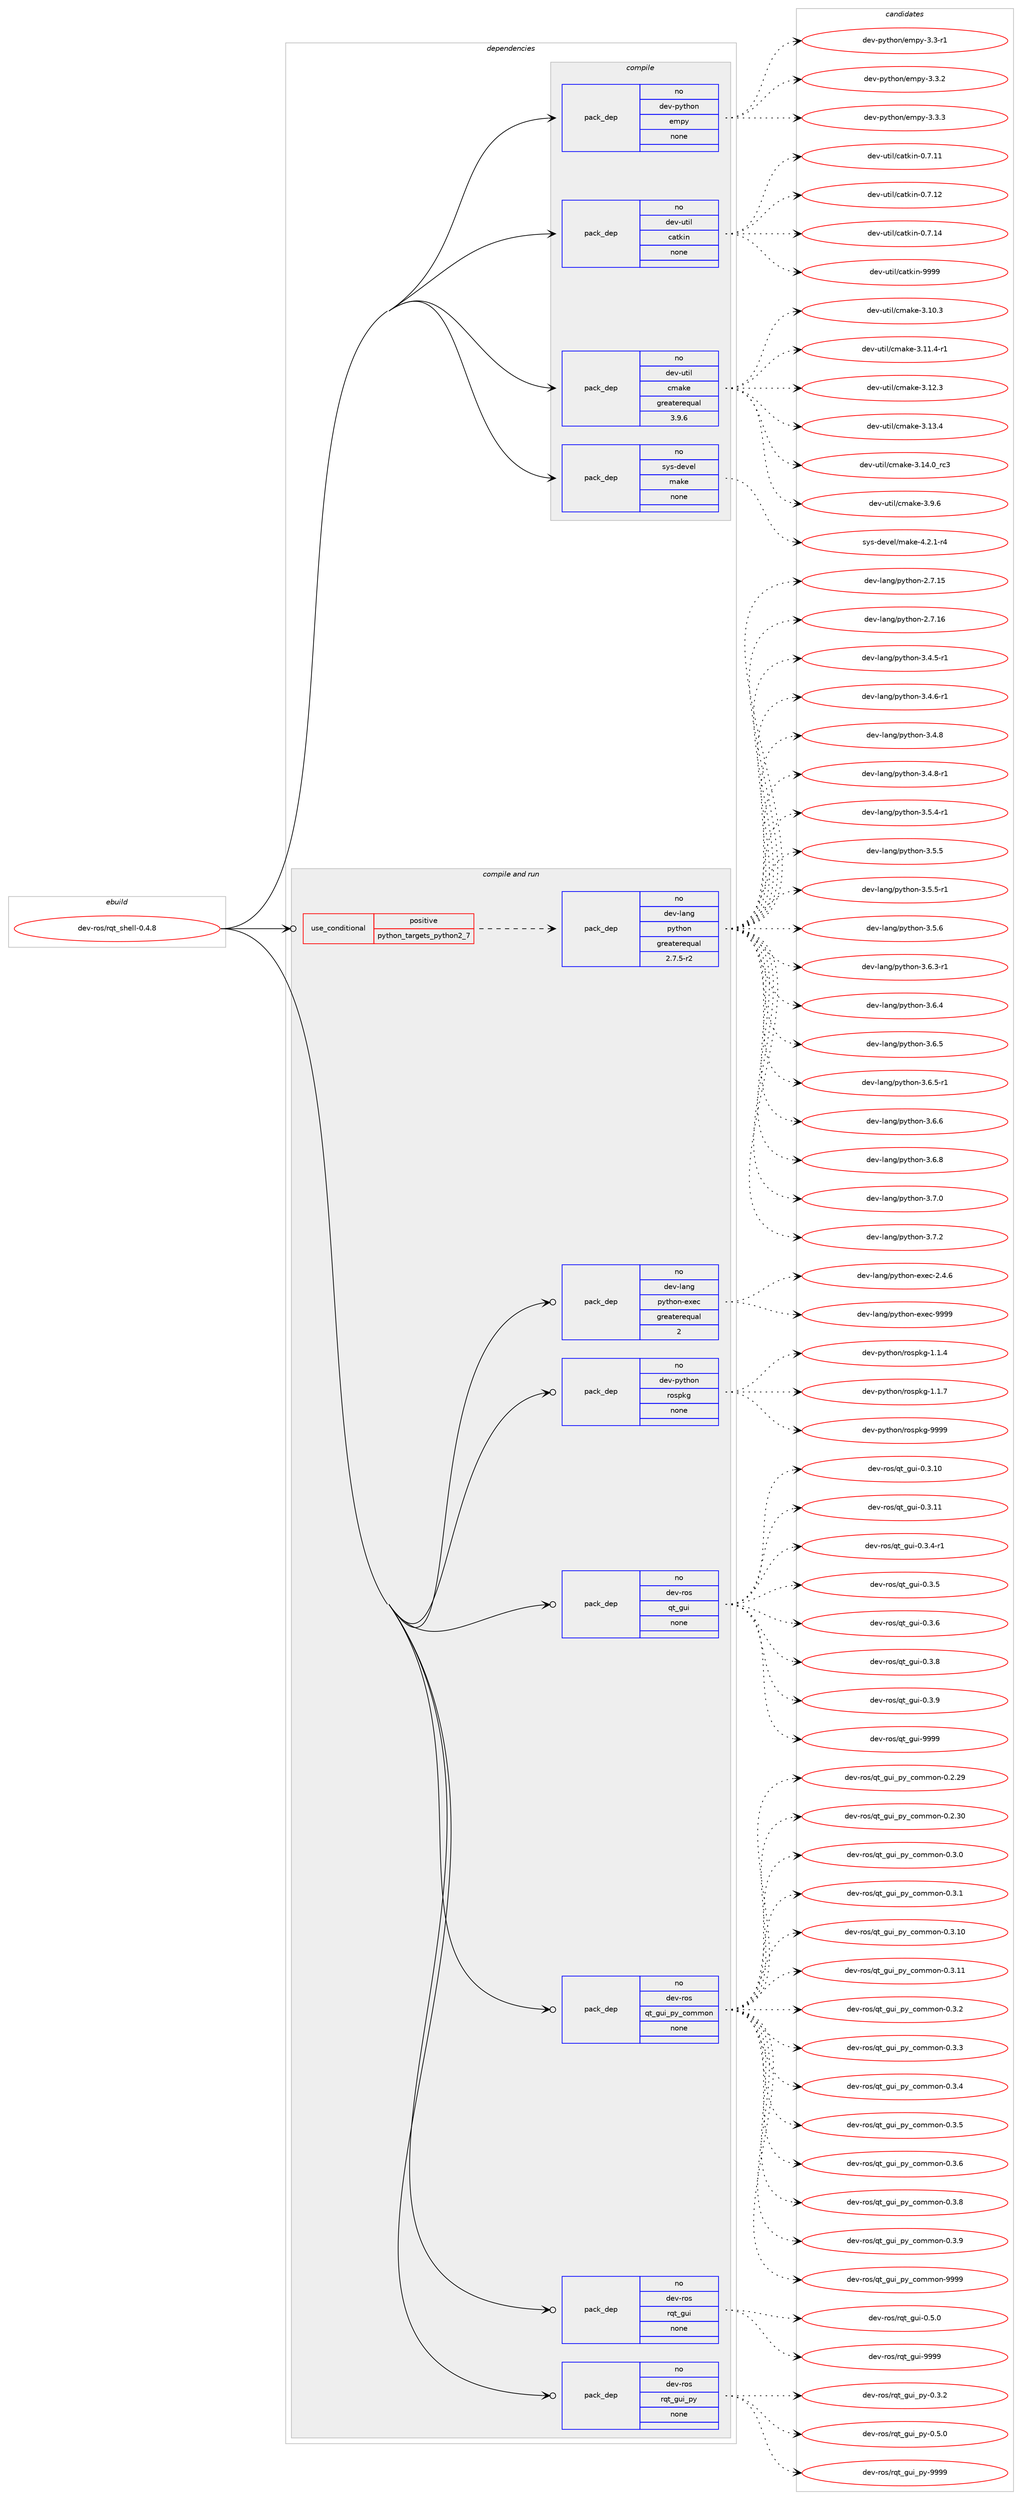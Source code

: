 digraph prolog {

# *************
# Graph options
# *************

newrank=true;
concentrate=true;
compound=true;
graph [rankdir=LR,fontname=Helvetica,fontsize=10,ranksep=1.5];#, ranksep=2.5, nodesep=0.2];
edge  [arrowhead=vee];
node  [fontname=Helvetica,fontsize=10];

# **********
# The ebuild
# **********

subgraph cluster_leftcol {
color=gray;
rank=same;
label=<<i>ebuild</i>>;
id [label="dev-ros/rqt_shell-0.4.8", color=red, width=4, href="../dev-ros/rqt_shell-0.4.8.svg"];
}

# ****************
# The dependencies
# ****************

subgraph cluster_midcol {
color=gray;
label=<<i>dependencies</i>>;
subgraph cluster_compile {
fillcolor="#eeeeee";
style=filled;
label=<<i>compile</i>>;
subgraph pack1056208 {
dependency1470152 [label=<<TABLE BORDER="0" CELLBORDER="1" CELLSPACING="0" CELLPADDING="4" WIDTH="220"><TR><TD ROWSPAN="6" CELLPADDING="30">pack_dep</TD></TR><TR><TD WIDTH="110">no</TD></TR><TR><TD>dev-python</TD></TR><TR><TD>empy</TD></TR><TR><TD>none</TD></TR><TR><TD></TD></TR></TABLE>>, shape=none, color=blue];
}
id:e -> dependency1470152:w [weight=20,style="solid",arrowhead="vee"];
subgraph pack1056209 {
dependency1470153 [label=<<TABLE BORDER="0" CELLBORDER="1" CELLSPACING="0" CELLPADDING="4" WIDTH="220"><TR><TD ROWSPAN="6" CELLPADDING="30">pack_dep</TD></TR><TR><TD WIDTH="110">no</TD></TR><TR><TD>dev-util</TD></TR><TR><TD>catkin</TD></TR><TR><TD>none</TD></TR><TR><TD></TD></TR></TABLE>>, shape=none, color=blue];
}
id:e -> dependency1470153:w [weight=20,style="solid",arrowhead="vee"];
subgraph pack1056210 {
dependency1470154 [label=<<TABLE BORDER="0" CELLBORDER="1" CELLSPACING="0" CELLPADDING="4" WIDTH="220"><TR><TD ROWSPAN="6" CELLPADDING="30">pack_dep</TD></TR><TR><TD WIDTH="110">no</TD></TR><TR><TD>dev-util</TD></TR><TR><TD>cmake</TD></TR><TR><TD>greaterequal</TD></TR><TR><TD>3.9.6</TD></TR></TABLE>>, shape=none, color=blue];
}
id:e -> dependency1470154:w [weight=20,style="solid",arrowhead="vee"];
subgraph pack1056211 {
dependency1470155 [label=<<TABLE BORDER="0" CELLBORDER="1" CELLSPACING="0" CELLPADDING="4" WIDTH="220"><TR><TD ROWSPAN="6" CELLPADDING="30">pack_dep</TD></TR><TR><TD WIDTH="110">no</TD></TR><TR><TD>sys-devel</TD></TR><TR><TD>make</TD></TR><TR><TD>none</TD></TR><TR><TD></TD></TR></TABLE>>, shape=none, color=blue];
}
id:e -> dependency1470155:w [weight=20,style="solid",arrowhead="vee"];
}
subgraph cluster_compileandrun {
fillcolor="#eeeeee";
style=filled;
label=<<i>compile and run</i>>;
subgraph cond390554 {
dependency1470156 [label=<<TABLE BORDER="0" CELLBORDER="1" CELLSPACING="0" CELLPADDING="4"><TR><TD ROWSPAN="3" CELLPADDING="10">use_conditional</TD></TR><TR><TD>positive</TD></TR><TR><TD>python_targets_python2_7</TD></TR></TABLE>>, shape=none, color=red];
subgraph pack1056212 {
dependency1470157 [label=<<TABLE BORDER="0" CELLBORDER="1" CELLSPACING="0" CELLPADDING="4" WIDTH="220"><TR><TD ROWSPAN="6" CELLPADDING="30">pack_dep</TD></TR><TR><TD WIDTH="110">no</TD></TR><TR><TD>dev-lang</TD></TR><TR><TD>python</TD></TR><TR><TD>greaterequal</TD></TR><TR><TD>2.7.5-r2</TD></TR></TABLE>>, shape=none, color=blue];
}
dependency1470156:e -> dependency1470157:w [weight=20,style="dashed",arrowhead="vee"];
}
id:e -> dependency1470156:w [weight=20,style="solid",arrowhead="odotvee"];
subgraph pack1056213 {
dependency1470158 [label=<<TABLE BORDER="0" CELLBORDER="1" CELLSPACING="0" CELLPADDING="4" WIDTH="220"><TR><TD ROWSPAN="6" CELLPADDING="30">pack_dep</TD></TR><TR><TD WIDTH="110">no</TD></TR><TR><TD>dev-lang</TD></TR><TR><TD>python-exec</TD></TR><TR><TD>greaterequal</TD></TR><TR><TD>2</TD></TR></TABLE>>, shape=none, color=blue];
}
id:e -> dependency1470158:w [weight=20,style="solid",arrowhead="odotvee"];
subgraph pack1056214 {
dependency1470159 [label=<<TABLE BORDER="0" CELLBORDER="1" CELLSPACING="0" CELLPADDING="4" WIDTH="220"><TR><TD ROWSPAN="6" CELLPADDING="30">pack_dep</TD></TR><TR><TD WIDTH="110">no</TD></TR><TR><TD>dev-python</TD></TR><TR><TD>rospkg</TD></TR><TR><TD>none</TD></TR><TR><TD></TD></TR></TABLE>>, shape=none, color=blue];
}
id:e -> dependency1470159:w [weight=20,style="solid",arrowhead="odotvee"];
subgraph pack1056215 {
dependency1470160 [label=<<TABLE BORDER="0" CELLBORDER="1" CELLSPACING="0" CELLPADDING="4" WIDTH="220"><TR><TD ROWSPAN="6" CELLPADDING="30">pack_dep</TD></TR><TR><TD WIDTH="110">no</TD></TR><TR><TD>dev-ros</TD></TR><TR><TD>qt_gui</TD></TR><TR><TD>none</TD></TR><TR><TD></TD></TR></TABLE>>, shape=none, color=blue];
}
id:e -> dependency1470160:w [weight=20,style="solid",arrowhead="odotvee"];
subgraph pack1056216 {
dependency1470161 [label=<<TABLE BORDER="0" CELLBORDER="1" CELLSPACING="0" CELLPADDING="4" WIDTH="220"><TR><TD ROWSPAN="6" CELLPADDING="30">pack_dep</TD></TR><TR><TD WIDTH="110">no</TD></TR><TR><TD>dev-ros</TD></TR><TR><TD>qt_gui_py_common</TD></TR><TR><TD>none</TD></TR><TR><TD></TD></TR></TABLE>>, shape=none, color=blue];
}
id:e -> dependency1470161:w [weight=20,style="solid",arrowhead="odotvee"];
subgraph pack1056217 {
dependency1470162 [label=<<TABLE BORDER="0" CELLBORDER="1" CELLSPACING="0" CELLPADDING="4" WIDTH="220"><TR><TD ROWSPAN="6" CELLPADDING="30">pack_dep</TD></TR><TR><TD WIDTH="110">no</TD></TR><TR><TD>dev-ros</TD></TR><TR><TD>rqt_gui</TD></TR><TR><TD>none</TD></TR><TR><TD></TD></TR></TABLE>>, shape=none, color=blue];
}
id:e -> dependency1470162:w [weight=20,style="solid",arrowhead="odotvee"];
subgraph pack1056218 {
dependency1470163 [label=<<TABLE BORDER="0" CELLBORDER="1" CELLSPACING="0" CELLPADDING="4" WIDTH="220"><TR><TD ROWSPAN="6" CELLPADDING="30">pack_dep</TD></TR><TR><TD WIDTH="110">no</TD></TR><TR><TD>dev-ros</TD></TR><TR><TD>rqt_gui_py</TD></TR><TR><TD>none</TD></TR><TR><TD></TD></TR></TABLE>>, shape=none, color=blue];
}
id:e -> dependency1470163:w [weight=20,style="solid",arrowhead="odotvee"];
}
subgraph cluster_run {
fillcolor="#eeeeee";
style=filled;
label=<<i>run</i>>;
}
}

# **************
# The candidates
# **************

subgraph cluster_choices {
rank=same;
color=gray;
label=<<i>candidates</i>>;

subgraph choice1056208 {
color=black;
nodesep=1;
choice1001011184511212111610411111047101109112121455146514511449 [label="dev-python/empy-3.3-r1", color=red, width=4,href="../dev-python/empy-3.3-r1.svg"];
choice1001011184511212111610411111047101109112121455146514650 [label="dev-python/empy-3.3.2", color=red, width=4,href="../dev-python/empy-3.3.2.svg"];
choice1001011184511212111610411111047101109112121455146514651 [label="dev-python/empy-3.3.3", color=red, width=4,href="../dev-python/empy-3.3.3.svg"];
dependency1470152:e -> choice1001011184511212111610411111047101109112121455146514511449:w [style=dotted,weight="100"];
dependency1470152:e -> choice1001011184511212111610411111047101109112121455146514650:w [style=dotted,weight="100"];
dependency1470152:e -> choice1001011184511212111610411111047101109112121455146514651:w [style=dotted,weight="100"];
}
subgraph choice1056209 {
color=black;
nodesep=1;
choice1001011184511711610510847999711610710511045484655464949 [label="dev-util/catkin-0.7.11", color=red, width=4,href="../dev-util/catkin-0.7.11.svg"];
choice1001011184511711610510847999711610710511045484655464950 [label="dev-util/catkin-0.7.12", color=red, width=4,href="../dev-util/catkin-0.7.12.svg"];
choice1001011184511711610510847999711610710511045484655464952 [label="dev-util/catkin-0.7.14", color=red, width=4,href="../dev-util/catkin-0.7.14.svg"];
choice100101118451171161051084799971161071051104557575757 [label="dev-util/catkin-9999", color=red, width=4,href="../dev-util/catkin-9999.svg"];
dependency1470153:e -> choice1001011184511711610510847999711610710511045484655464949:w [style=dotted,weight="100"];
dependency1470153:e -> choice1001011184511711610510847999711610710511045484655464950:w [style=dotted,weight="100"];
dependency1470153:e -> choice1001011184511711610510847999711610710511045484655464952:w [style=dotted,weight="100"];
dependency1470153:e -> choice100101118451171161051084799971161071051104557575757:w [style=dotted,weight="100"];
}
subgraph choice1056210 {
color=black;
nodesep=1;
choice1001011184511711610510847991099710710145514649484651 [label="dev-util/cmake-3.10.3", color=red, width=4,href="../dev-util/cmake-3.10.3.svg"];
choice10010111845117116105108479910997107101455146494946524511449 [label="dev-util/cmake-3.11.4-r1", color=red, width=4,href="../dev-util/cmake-3.11.4-r1.svg"];
choice1001011184511711610510847991099710710145514649504651 [label="dev-util/cmake-3.12.3", color=red, width=4,href="../dev-util/cmake-3.12.3.svg"];
choice1001011184511711610510847991099710710145514649514652 [label="dev-util/cmake-3.13.4", color=red, width=4,href="../dev-util/cmake-3.13.4.svg"];
choice1001011184511711610510847991099710710145514649524648951149951 [label="dev-util/cmake-3.14.0_rc3", color=red, width=4,href="../dev-util/cmake-3.14.0_rc3.svg"];
choice10010111845117116105108479910997107101455146574654 [label="dev-util/cmake-3.9.6", color=red, width=4,href="../dev-util/cmake-3.9.6.svg"];
dependency1470154:e -> choice1001011184511711610510847991099710710145514649484651:w [style=dotted,weight="100"];
dependency1470154:e -> choice10010111845117116105108479910997107101455146494946524511449:w [style=dotted,weight="100"];
dependency1470154:e -> choice1001011184511711610510847991099710710145514649504651:w [style=dotted,weight="100"];
dependency1470154:e -> choice1001011184511711610510847991099710710145514649514652:w [style=dotted,weight="100"];
dependency1470154:e -> choice1001011184511711610510847991099710710145514649524648951149951:w [style=dotted,weight="100"];
dependency1470154:e -> choice10010111845117116105108479910997107101455146574654:w [style=dotted,weight="100"];
}
subgraph choice1056211 {
color=black;
nodesep=1;
choice1151211154510010111810110847109971071014552465046494511452 [label="sys-devel/make-4.2.1-r4", color=red, width=4,href="../sys-devel/make-4.2.1-r4.svg"];
dependency1470155:e -> choice1151211154510010111810110847109971071014552465046494511452:w [style=dotted,weight="100"];
}
subgraph choice1056212 {
color=black;
nodesep=1;
choice10010111845108971101034711212111610411111045504655464953 [label="dev-lang/python-2.7.15", color=red, width=4,href="../dev-lang/python-2.7.15.svg"];
choice10010111845108971101034711212111610411111045504655464954 [label="dev-lang/python-2.7.16", color=red, width=4,href="../dev-lang/python-2.7.16.svg"];
choice1001011184510897110103471121211161041111104551465246534511449 [label="dev-lang/python-3.4.5-r1", color=red, width=4,href="../dev-lang/python-3.4.5-r1.svg"];
choice1001011184510897110103471121211161041111104551465246544511449 [label="dev-lang/python-3.4.6-r1", color=red, width=4,href="../dev-lang/python-3.4.6-r1.svg"];
choice100101118451089711010347112121116104111110455146524656 [label="dev-lang/python-3.4.8", color=red, width=4,href="../dev-lang/python-3.4.8.svg"];
choice1001011184510897110103471121211161041111104551465246564511449 [label="dev-lang/python-3.4.8-r1", color=red, width=4,href="../dev-lang/python-3.4.8-r1.svg"];
choice1001011184510897110103471121211161041111104551465346524511449 [label="dev-lang/python-3.5.4-r1", color=red, width=4,href="../dev-lang/python-3.5.4-r1.svg"];
choice100101118451089711010347112121116104111110455146534653 [label="dev-lang/python-3.5.5", color=red, width=4,href="../dev-lang/python-3.5.5.svg"];
choice1001011184510897110103471121211161041111104551465346534511449 [label="dev-lang/python-3.5.5-r1", color=red, width=4,href="../dev-lang/python-3.5.5-r1.svg"];
choice100101118451089711010347112121116104111110455146534654 [label="dev-lang/python-3.5.6", color=red, width=4,href="../dev-lang/python-3.5.6.svg"];
choice1001011184510897110103471121211161041111104551465446514511449 [label="dev-lang/python-3.6.3-r1", color=red, width=4,href="../dev-lang/python-3.6.3-r1.svg"];
choice100101118451089711010347112121116104111110455146544652 [label="dev-lang/python-3.6.4", color=red, width=4,href="../dev-lang/python-3.6.4.svg"];
choice100101118451089711010347112121116104111110455146544653 [label="dev-lang/python-3.6.5", color=red, width=4,href="../dev-lang/python-3.6.5.svg"];
choice1001011184510897110103471121211161041111104551465446534511449 [label="dev-lang/python-3.6.5-r1", color=red, width=4,href="../dev-lang/python-3.6.5-r1.svg"];
choice100101118451089711010347112121116104111110455146544654 [label="dev-lang/python-3.6.6", color=red, width=4,href="../dev-lang/python-3.6.6.svg"];
choice100101118451089711010347112121116104111110455146544656 [label="dev-lang/python-3.6.8", color=red, width=4,href="../dev-lang/python-3.6.8.svg"];
choice100101118451089711010347112121116104111110455146554648 [label="dev-lang/python-3.7.0", color=red, width=4,href="../dev-lang/python-3.7.0.svg"];
choice100101118451089711010347112121116104111110455146554650 [label="dev-lang/python-3.7.2", color=red, width=4,href="../dev-lang/python-3.7.2.svg"];
dependency1470157:e -> choice10010111845108971101034711212111610411111045504655464953:w [style=dotted,weight="100"];
dependency1470157:e -> choice10010111845108971101034711212111610411111045504655464954:w [style=dotted,weight="100"];
dependency1470157:e -> choice1001011184510897110103471121211161041111104551465246534511449:w [style=dotted,weight="100"];
dependency1470157:e -> choice1001011184510897110103471121211161041111104551465246544511449:w [style=dotted,weight="100"];
dependency1470157:e -> choice100101118451089711010347112121116104111110455146524656:w [style=dotted,weight="100"];
dependency1470157:e -> choice1001011184510897110103471121211161041111104551465246564511449:w [style=dotted,weight="100"];
dependency1470157:e -> choice1001011184510897110103471121211161041111104551465346524511449:w [style=dotted,weight="100"];
dependency1470157:e -> choice100101118451089711010347112121116104111110455146534653:w [style=dotted,weight="100"];
dependency1470157:e -> choice1001011184510897110103471121211161041111104551465346534511449:w [style=dotted,weight="100"];
dependency1470157:e -> choice100101118451089711010347112121116104111110455146534654:w [style=dotted,weight="100"];
dependency1470157:e -> choice1001011184510897110103471121211161041111104551465446514511449:w [style=dotted,weight="100"];
dependency1470157:e -> choice100101118451089711010347112121116104111110455146544652:w [style=dotted,weight="100"];
dependency1470157:e -> choice100101118451089711010347112121116104111110455146544653:w [style=dotted,weight="100"];
dependency1470157:e -> choice1001011184510897110103471121211161041111104551465446534511449:w [style=dotted,weight="100"];
dependency1470157:e -> choice100101118451089711010347112121116104111110455146544654:w [style=dotted,weight="100"];
dependency1470157:e -> choice100101118451089711010347112121116104111110455146544656:w [style=dotted,weight="100"];
dependency1470157:e -> choice100101118451089711010347112121116104111110455146554648:w [style=dotted,weight="100"];
dependency1470157:e -> choice100101118451089711010347112121116104111110455146554650:w [style=dotted,weight="100"];
}
subgraph choice1056213 {
color=black;
nodesep=1;
choice1001011184510897110103471121211161041111104510112010199455046524654 [label="dev-lang/python-exec-2.4.6", color=red, width=4,href="../dev-lang/python-exec-2.4.6.svg"];
choice10010111845108971101034711212111610411111045101120101994557575757 [label="dev-lang/python-exec-9999", color=red, width=4,href="../dev-lang/python-exec-9999.svg"];
dependency1470158:e -> choice1001011184510897110103471121211161041111104510112010199455046524654:w [style=dotted,weight="100"];
dependency1470158:e -> choice10010111845108971101034711212111610411111045101120101994557575757:w [style=dotted,weight="100"];
}
subgraph choice1056214 {
color=black;
nodesep=1;
choice1001011184511212111610411111047114111115112107103454946494652 [label="dev-python/rospkg-1.1.4", color=red, width=4,href="../dev-python/rospkg-1.1.4.svg"];
choice1001011184511212111610411111047114111115112107103454946494655 [label="dev-python/rospkg-1.1.7", color=red, width=4,href="../dev-python/rospkg-1.1.7.svg"];
choice10010111845112121116104111110471141111151121071034557575757 [label="dev-python/rospkg-9999", color=red, width=4,href="../dev-python/rospkg-9999.svg"];
dependency1470159:e -> choice1001011184511212111610411111047114111115112107103454946494652:w [style=dotted,weight="100"];
dependency1470159:e -> choice1001011184511212111610411111047114111115112107103454946494655:w [style=dotted,weight="100"];
dependency1470159:e -> choice10010111845112121116104111110471141111151121071034557575757:w [style=dotted,weight="100"];
}
subgraph choice1056215 {
color=black;
nodesep=1;
choice10010111845114111115471131169510311710545484651464948 [label="dev-ros/qt_gui-0.3.10", color=red, width=4,href="../dev-ros/qt_gui-0.3.10.svg"];
choice10010111845114111115471131169510311710545484651464949 [label="dev-ros/qt_gui-0.3.11", color=red, width=4,href="../dev-ros/qt_gui-0.3.11.svg"];
choice1001011184511411111547113116951031171054548465146524511449 [label="dev-ros/qt_gui-0.3.4-r1", color=red, width=4,href="../dev-ros/qt_gui-0.3.4-r1.svg"];
choice100101118451141111154711311695103117105454846514653 [label="dev-ros/qt_gui-0.3.5", color=red, width=4,href="../dev-ros/qt_gui-0.3.5.svg"];
choice100101118451141111154711311695103117105454846514654 [label="dev-ros/qt_gui-0.3.6", color=red, width=4,href="../dev-ros/qt_gui-0.3.6.svg"];
choice100101118451141111154711311695103117105454846514656 [label="dev-ros/qt_gui-0.3.8", color=red, width=4,href="../dev-ros/qt_gui-0.3.8.svg"];
choice100101118451141111154711311695103117105454846514657 [label="dev-ros/qt_gui-0.3.9", color=red, width=4,href="../dev-ros/qt_gui-0.3.9.svg"];
choice1001011184511411111547113116951031171054557575757 [label="dev-ros/qt_gui-9999", color=red, width=4,href="../dev-ros/qt_gui-9999.svg"];
dependency1470160:e -> choice10010111845114111115471131169510311710545484651464948:w [style=dotted,weight="100"];
dependency1470160:e -> choice10010111845114111115471131169510311710545484651464949:w [style=dotted,weight="100"];
dependency1470160:e -> choice1001011184511411111547113116951031171054548465146524511449:w [style=dotted,weight="100"];
dependency1470160:e -> choice100101118451141111154711311695103117105454846514653:w [style=dotted,weight="100"];
dependency1470160:e -> choice100101118451141111154711311695103117105454846514654:w [style=dotted,weight="100"];
dependency1470160:e -> choice100101118451141111154711311695103117105454846514656:w [style=dotted,weight="100"];
dependency1470160:e -> choice100101118451141111154711311695103117105454846514657:w [style=dotted,weight="100"];
dependency1470160:e -> choice1001011184511411111547113116951031171054557575757:w [style=dotted,weight="100"];
}
subgraph choice1056216 {
color=black;
nodesep=1;
choice10010111845114111115471131169510311710595112121959911110910911111045484650465057 [label="dev-ros/qt_gui_py_common-0.2.29", color=red, width=4,href="../dev-ros/qt_gui_py_common-0.2.29.svg"];
choice10010111845114111115471131169510311710595112121959911110910911111045484650465148 [label="dev-ros/qt_gui_py_common-0.2.30", color=red, width=4,href="../dev-ros/qt_gui_py_common-0.2.30.svg"];
choice100101118451141111154711311695103117105951121219599111109109111110454846514648 [label="dev-ros/qt_gui_py_common-0.3.0", color=red, width=4,href="../dev-ros/qt_gui_py_common-0.3.0.svg"];
choice100101118451141111154711311695103117105951121219599111109109111110454846514649 [label="dev-ros/qt_gui_py_common-0.3.1", color=red, width=4,href="../dev-ros/qt_gui_py_common-0.3.1.svg"];
choice10010111845114111115471131169510311710595112121959911110910911111045484651464948 [label="dev-ros/qt_gui_py_common-0.3.10", color=red, width=4,href="../dev-ros/qt_gui_py_common-0.3.10.svg"];
choice10010111845114111115471131169510311710595112121959911110910911111045484651464949 [label="dev-ros/qt_gui_py_common-0.3.11", color=red, width=4,href="../dev-ros/qt_gui_py_common-0.3.11.svg"];
choice100101118451141111154711311695103117105951121219599111109109111110454846514650 [label="dev-ros/qt_gui_py_common-0.3.2", color=red, width=4,href="../dev-ros/qt_gui_py_common-0.3.2.svg"];
choice100101118451141111154711311695103117105951121219599111109109111110454846514651 [label="dev-ros/qt_gui_py_common-0.3.3", color=red, width=4,href="../dev-ros/qt_gui_py_common-0.3.3.svg"];
choice100101118451141111154711311695103117105951121219599111109109111110454846514652 [label="dev-ros/qt_gui_py_common-0.3.4", color=red, width=4,href="../dev-ros/qt_gui_py_common-0.3.4.svg"];
choice100101118451141111154711311695103117105951121219599111109109111110454846514653 [label="dev-ros/qt_gui_py_common-0.3.5", color=red, width=4,href="../dev-ros/qt_gui_py_common-0.3.5.svg"];
choice100101118451141111154711311695103117105951121219599111109109111110454846514654 [label="dev-ros/qt_gui_py_common-0.3.6", color=red, width=4,href="../dev-ros/qt_gui_py_common-0.3.6.svg"];
choice100101118451141111154711311695103117105951121219599111109109111110454846514656 [label="dev-ros/qt_gui_py_common-0.3.8", color=red, width=4,href="../dev-ros/qt_gui_py_common-0.3.8.svg"];
choice100101118451141111154711311695103117105951121219599111109109111110454846514657 [label="dev-ros/qt_gui_py_common-0.3.9", color=red, width=4,href="../dev-ros/qt_gui_py_common-0.3.9.svg"];
choice1001011184511411111547113116951031171059511212195991111091091111104557575757 [label="dev-ros/qt_gui_py_common-9999", color=red, width=4,href="../dev-ros/qt_gui_py_common-9999.svg"];
dependency1470161:e -> choice10010111845114111115471131169510311710595112121959911110910911111045484650465057:w [style=dotted,weight="100"];
dependency1470161:e -> choice10010111845114111115471131169510311710595112121959911110910911111045484650465148:w [style=dotted,weight="100"];
dependency1470161:e -> choice100101118451141111154711311695103117105951121219599111109109111110454846514648:w [style=dotted,weight="100"];
dependency1470161:e -> choice100101118451141111154711311695103117105951121219599111109109111110454846514649:w [style=dotted,weight="100"];
dependency1470161:e -> choice10010111845114111115471131169510311710595112121959911110910911111045484651464948:w [style=dotted,weight="100"];
dependency1470161:e -> choice10010111845114111115471131169510311710595112121959911110910911111045484651464949:w [style=dotted,weight="100"];
dependency1470161:e -> choice100101118451141111154711311695103117105951121219599111109109111110454846514650:w [style=dotted,weight="100"];
dependency1470161:e -> choice100101118451141111154711311695103117105951121219599111109109111110454846514651:w [style=dotted,weight="100"];
dependency1470161:e -> choice100101118451141111154711311695103117105951121219599111109109111110454846514652:w [style=dotted,weight="100"];
dependency1470161:e -> choice100101118451141111154711311695103117105951121219599111109109111110454846514653:w [style=dotted,weight="100"];
dependency1470161:e -> choice100101118451141111154711311695103117105951121219599111109109111110454846514654:w [style=dotted,weight="100"];
dependency1470161:e -> choice100101118451141111154711311695103117105951121219599111109109111110454846514656:w [style=dotted,weight="100"];
dependency1470161:e -> choice100101118451141111154711311695103117105951121219599111109109111110454846514657:w [style=dotted,weight="100"];
dependency1470161:e -> choice1001011184511411111547113116951031171059511212195991111091091111104557575757:w [style=dotted,weight="100"];
}
subgraph choice1056217 {
color=black;
nodesep=1;
choice100101118451141111154711411311695103117105454846534648 [label="dev-ros/rqt_gui-0.5.0", color=red, width=4,href="../dev-ros/rqt_gui-0.5.0.svg"];
choice1001011184511411111547114113116951031171054557575757 [label="dev-ros/rqt_gui-9999", color=red, width=4,href="../dev-ros/rqt_gui-9999.svg"];
dependency1470162:e -> choice100101118451141111154711411311695103117105454846534648:w [style=dotted,weight="100"];
dependency1470162:e -> choice1001011184511411111547114113116951031171054557575757:w [style=dotted,weight="100"];
}
subgraph choice1056218 {
color=black;
nodesep=1;
choice10010111845114111115471141131169510311710595112121454846514650 [label="dev-ros/rqt_gui_py-0.3.2", color=red, width=4,href="../dev-ros/rqt_gui_py-0.3.2.svg"];
choice10010111845114111115471141131169510311710595112121454846534648 [label="dev-ros/rqt_gui_py-0.5.0", color=red, width=4,href="../dev-ros/rqt_gui_py-0.5.0.svg"];
choice100101118451141111154711411311695103117105951121214557575757 [label="dev-ros/rqt_gui_py-9999", color=red, width=4,href="../dev-ros/rqt_gui_py-9999.svg"];
dependency1470163:e -> choice10010111845114111115471141131169510311710595112121454846514650:w [style=dotted,weight="100"];
dependency1470163:e -> choice10010111845114111115471141131169510311710595112121454846534648:w [style=dotted,weight="100"];
dependency1470163:e -> choice100101118451141111154711411311695103117105951121214557575757:w [style=dotted,weight="100"];
}
}

}
